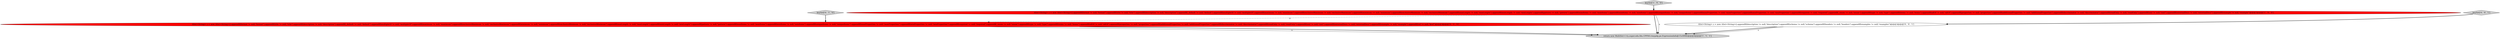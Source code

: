 digraph {
0 [style = filled, label = "return new MultiSet<>(s,super.edu.fdu.CPPDG.tinypdg.pe.ExpressionInfo@15c0996)@@@4@@@['1', '1', '1']", fillcolor = lightgray, shape = ellipse image = "AAA0AAABBB1BBB"];
1 [style = filled, label = "ASet<String> s = new ASet<String>().appendIf(format != null,\"format\").appendIf(title != null,\"title\").appendIf(description != null,\"description\").appendIf(_default != null,\"default\").appendIf(multipleOf != null,\"multipleOf\").appendIf(maximum != null,\"maximum\").appendIf(exclusiveMaximum != null,\"exclusiveMaximum\").appendIf(minimum != null,\"minimum\").appendIf(exclusiveMinimum != null,\"exclusiveMinimum\").appendIf(maxLength != null,\"maxLength\").appendIf(minLength != null,\"minLength\").appendIf(pattern != null,\"pattern\").appendIf(maxItems != null,\"maxItems\").appendIf(minItems != null,\"minItems\").appendIf(uniqueItems != null,\"uniqueItems\").appendIf(maxProperties != null,\"maxProperties\").appendIf(minProperties != null,\"minProperties\").appendIf(required != null,\"required\").appendIf(_enum != null,\"enum\").appendIf(type != null,\"type\").appendIf(items != null,\"items\").appendIf(allOf != null,\"allOf\").appendIf(properties != null,\"properties\").appendIf(additionalProperties != null,\"additionalProperties\").appendIf(discriminator != null,\"discriminator\").appendIf(readOnly != null,\"readOnly\").appendIf(xml != null,\"xml\").appendIf(externalDocs != null,\"externalDocs\").appendIf(example != null,\"example\")@@@3@@@['1', '0', '0']", fillcolor = red, shape = ellipse image = "AAA1AAABBB1BBB"];
6 [style = filled, label = "keySet['0', '0', '1']", fillcolor = lightgray, shape = diamond image = "AAA0AAABBB3BBB"];
3 [style = filled, label = "ASet<String> s = new ASet<String>().appendIf(format != null,\"format\").appendIf(title != null,\"title\").appendIf(description != null,\"description\").appendIf(_default != null,\"default\").appendIf(multipleOf != null,\"multipleOf\").appendIf(maximum != null,\"maximum\").appendIf(exclusiveMaximum != null,\"exclusiveMaximum\").appendIf(minimum != null,\"minimum\").appendIf(exclusiveMinimum != null,\"exclusiveMinimum\").appendIf(maxLength != null,\"maxLength\").appendIf(minLength != null,\"minLength\").appendIf(pattern != null,\"pattern\").appendIf(maxItems != null,\"maxItems\").appendIf(minItems != null,\"minItems\").appendIf(uniqueItems != null,\"uniqueItems\").appendIf(maxProperties != null,\"maxProperties\").appendIf(minProperties != null,\"minProperties\").appendIf(required != null,\"required\").appendIf(_enum != null,\"enum\").appendIf(type != null,\"type\").appendIf(items != null,\"items\").appendIf(allOf != null,\"allOf\").appendIf(properties != null,\"properties\").appendIf(additionalProperties != null,\"additionalProperties\").appendIf(discriminator != null,\"discriminator\").appendIf(readOnly != null,\"readOnly\").appendIf(xml != null,\"xml\").appendIf(externalDocs != null,\"externalDocs\").appendIf(example != null,\"example\").appendIf(ref != null,\"$ref\")@@@3@@@['0', '1', '0']", fillcolor = red, shape = ellipse image = "AAA1AAABBB2BBB"];
4 [style = filled, label = "keySet['0', '1', '0']", fillcolor = lightgray, shape = diamond image = "AAA0AAABBB2BBB"];
5 [style = filled, label = "ASet<String> s = new ASet<String>().appendIf(description != null,\"description\").appendIf(schema != null,\"schema\").appendIf(headers != null,\"headers\").appendIf(examples != null,\"examples\")@@@3@@@['0', '0', '1']", fillcolor = white, shape = ellipse image = "AAA0AAABBB3BBB"];
2 [style = filled, label = "keySet['1', '0', '0']", fillcolor = lightgray, shape = diamond image = "AAA0AAABBB1BBB"];
4->3 [style = bold, label=""];
6->5 [style = bold, label=""];
1->0 [style = bold, label=""];
1->3 [style = dashed, label="0"];
3->0 [style = solid, label="s"];
5->0 [style = bold, label=""];
5->0 [style = solid, label="s"];
2->1 [style = bold, label=""];
1->0 [style = solid, label="s"];
3->0 [style = bold, label=""];
}
